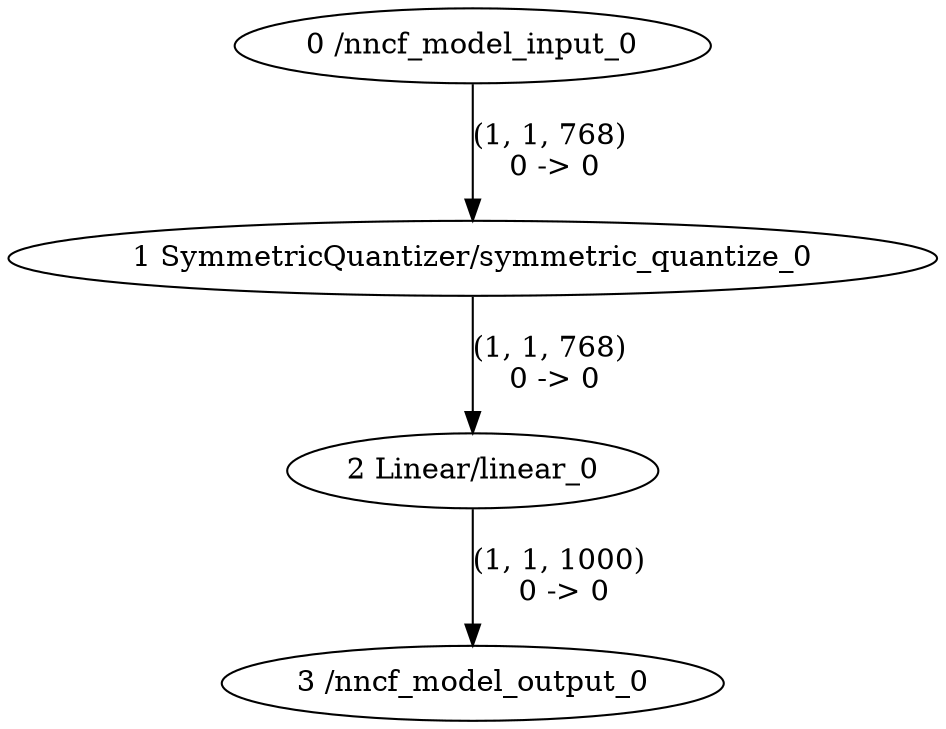 strict digraph  {
"0 /nncf_model_input_0";
"1 SymmetricQuantizer/symmetric_quantize_0";
"2 Linear/linear_0";
"3 /nncf_model_output_0";
"0 /nncf_model_input_0" -> "1 SymmetricQuantizer/symmetric_quantize_0"  [label="(1, 1, 768) \n0 -> 0", style=solid];
"1 SymmetricQuantizer/symmetric_quantize_0" -> "2 Linear/linear_0"  [label="(1, 1, 768) \n0 -> 0", style=solid];
"2 Linear/linear_0" -> "3 /nncf_model_output_0"  [label="(1, 1, 1000) \n0 -> 0", style=solid];
}
